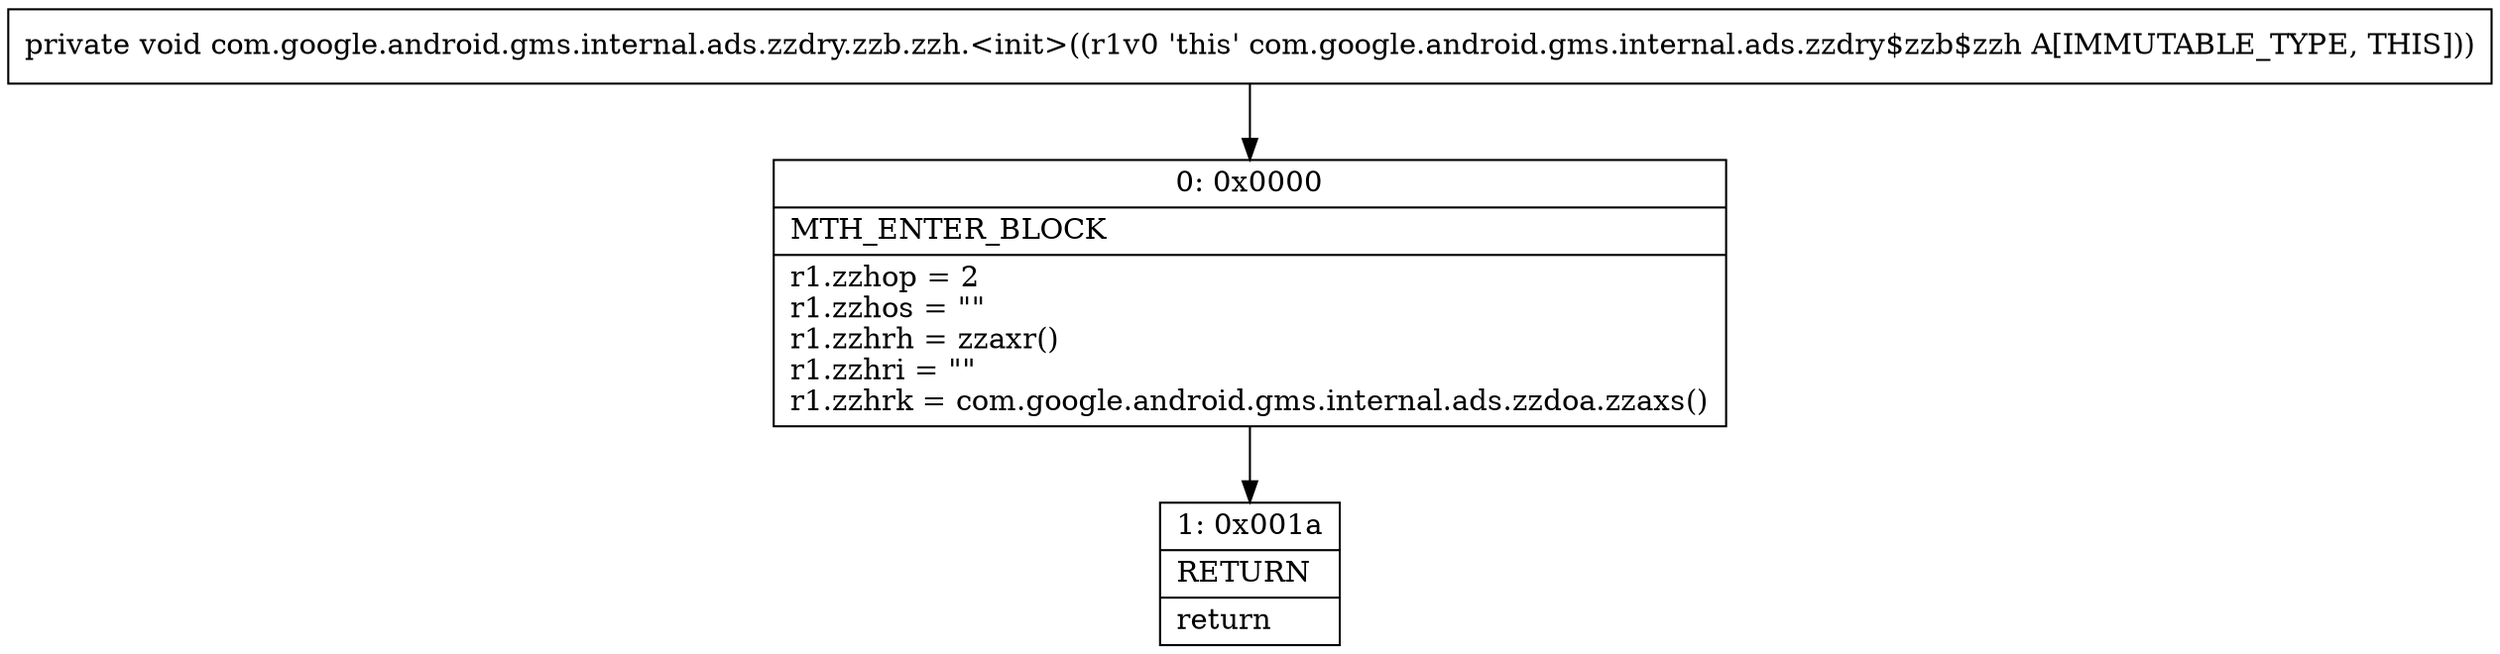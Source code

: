 digraph "CFG forcom.google.android.gms.internal.ads.zzdry.zzb.zzh.\<init\>()V" {
Node_0 [shape=record,label="{0\:\ 0x0000|MTH_ENTER_BLOCK\l|r1.zzhop = 2\lr1.zzhos = \"\"\lr1.zzhrh = zzaxr()\lr1.zzhri = \"\"\lr1.zzhrk = com.google.android.gms.internal.ads.zzdoa.zzaxs()\l}"];
Node_1 [shape=record,label="{1\:\ 0x001a|RETURN\l|return\l}"];
MethodNode[shape=record,label="{private void com.google.android.gms.internal.ads.zzdry.zzb.zzh.\<init\>((r1v0 'this' com.google.android.gms.internal.ads.zzdry$zzb$zzh A[IMMUTABLE_TYPE, THIS])) }"];
MethodNode -> Node_0;
Node_0 -> Node_1;
}

